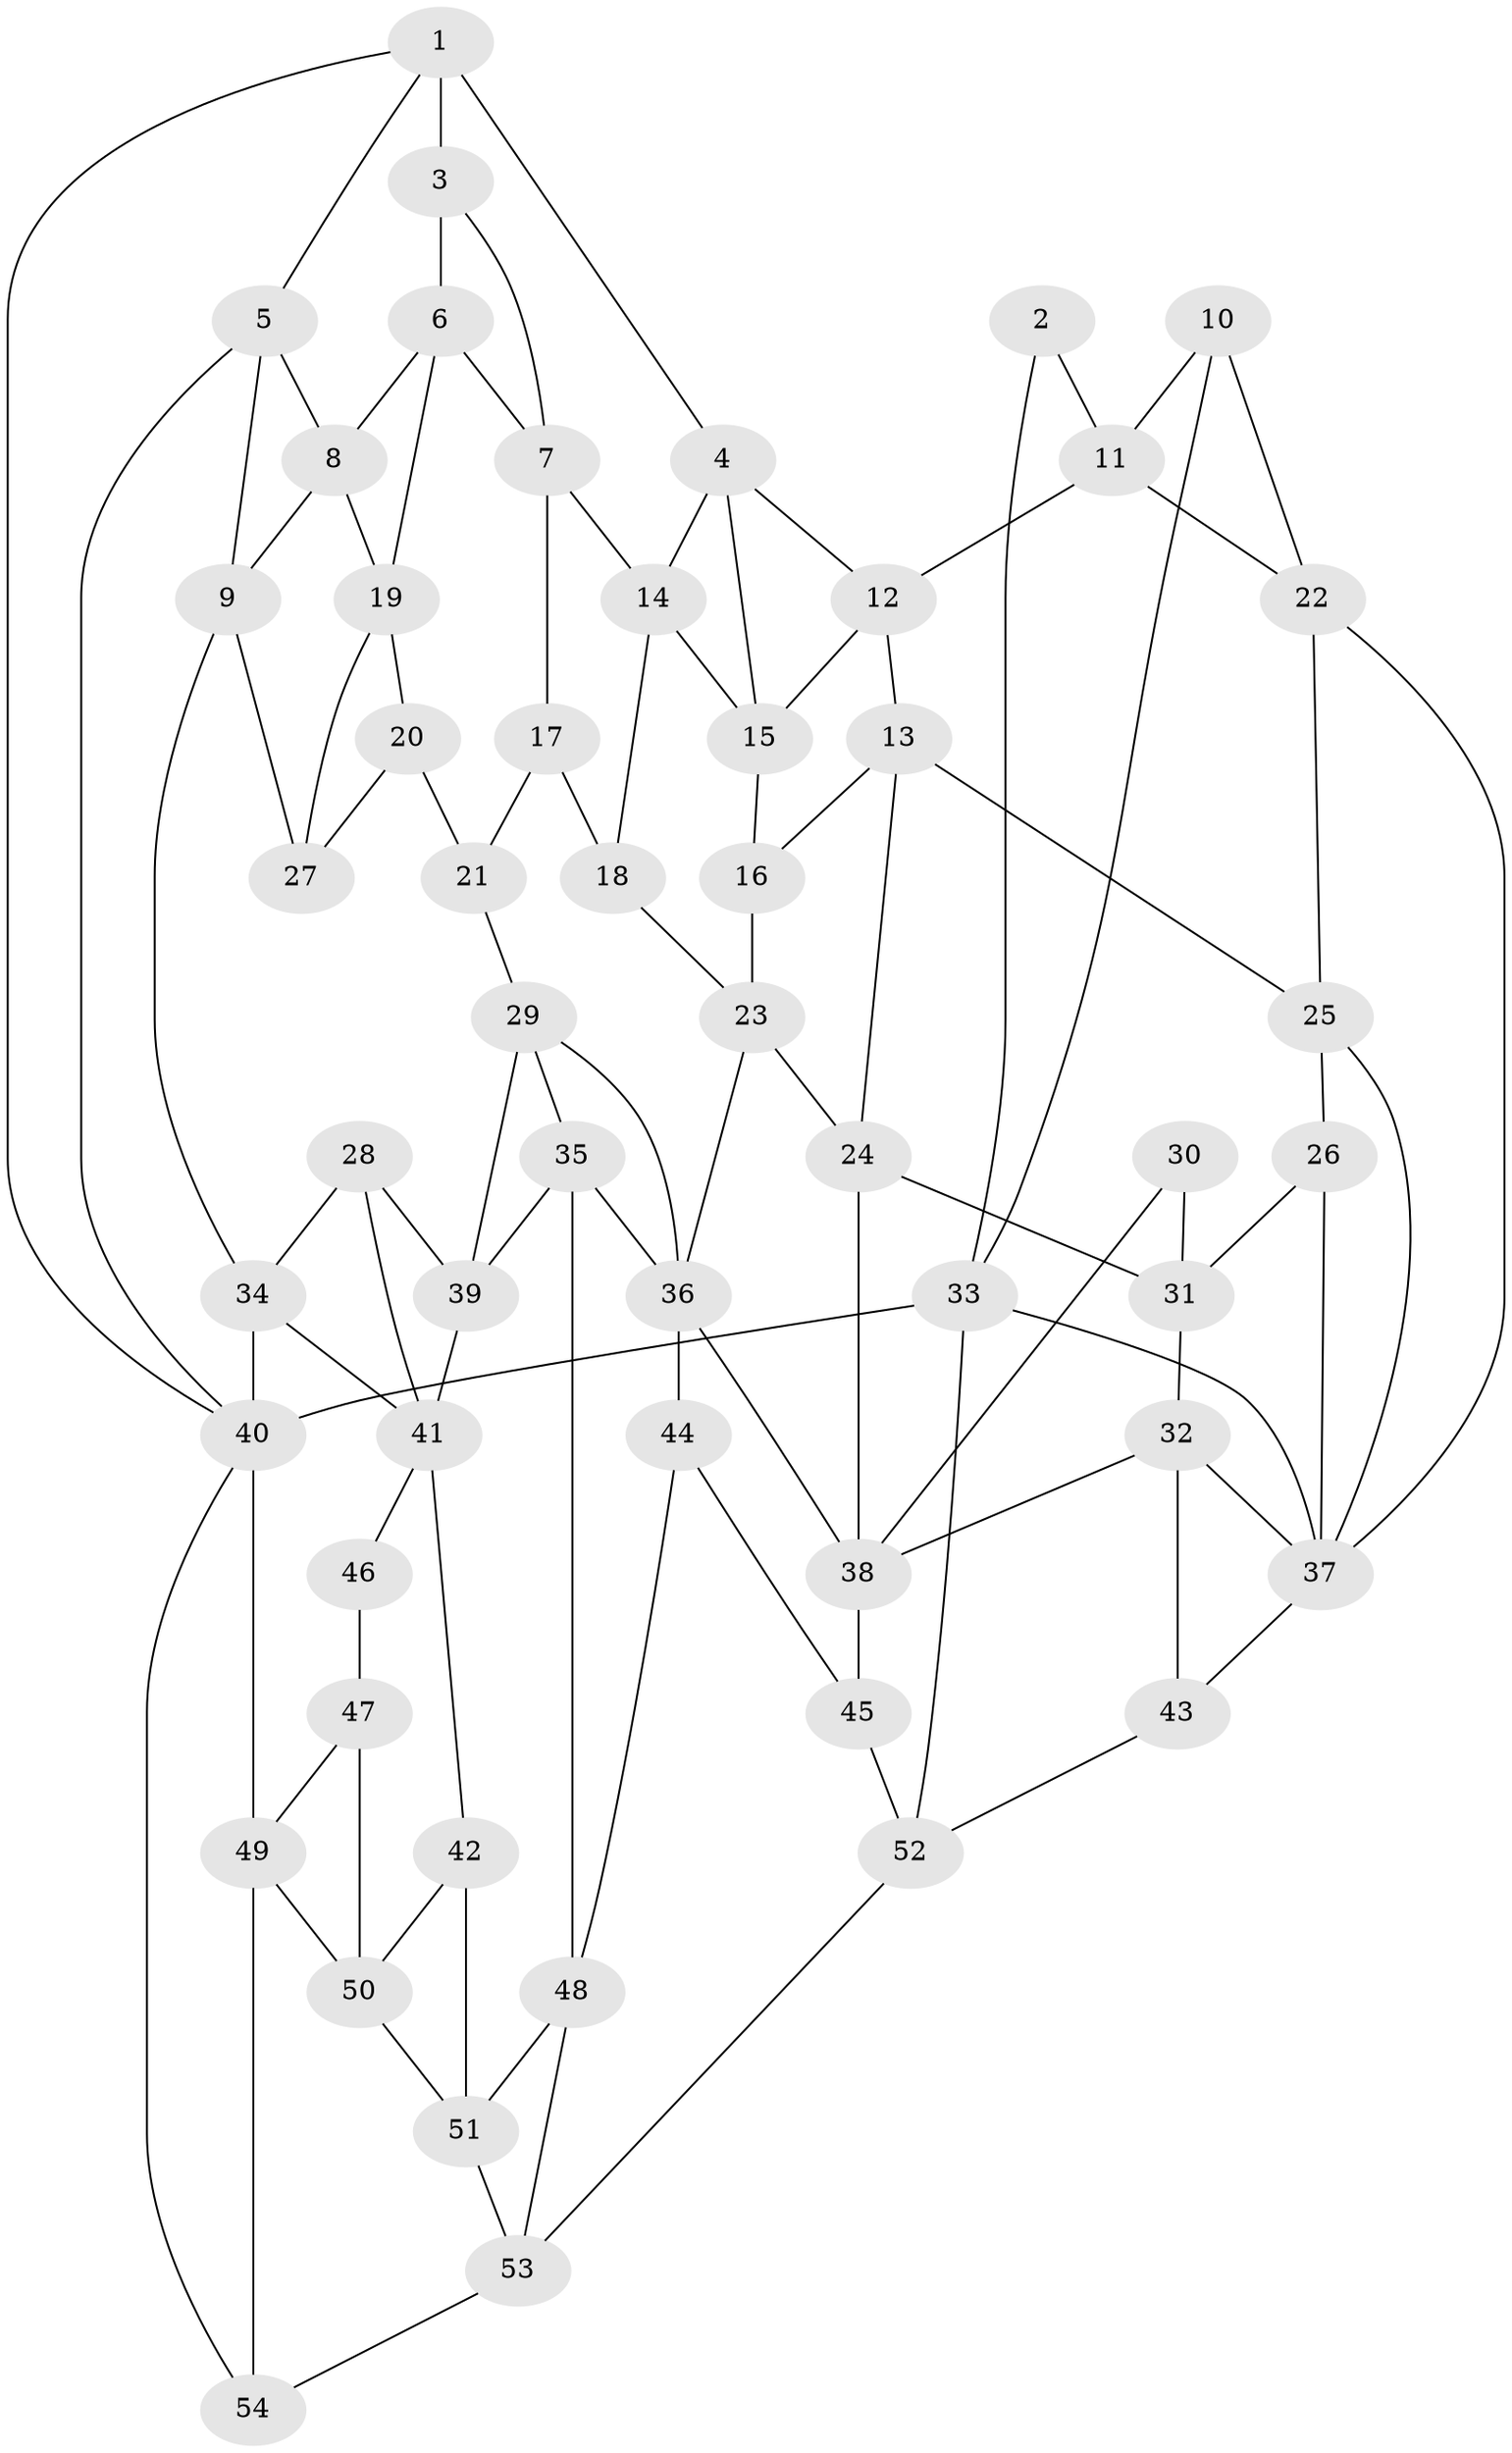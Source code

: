 // original degree distribution, {3: 0.027777777777777776, 4: 0.24074074074074073, 6: 0.24074074074074073, 5: 0.49074074074074076}
// Generated by graph-tools (version 1.1) at 2025/27/03/09/25 03:27:10]
// undirected, 54 vertices, 101 edges
graph export_dot {
graph [start="1"]
  node [color=gray90,style=filled];
  1;
  2;
  3;
  4;
  5;
  6;
  7;
  8;
  9;
  10;
  11;
  12;
  13;
  14;
  15;
  16;
  17;
  18;
  19;
  20;
  21;
  22;
  23;
  24;
  25;
  26;
  27;
  28;
  29;
  30;
  31;
  32;
  33;
  34;
  35;
  36;
  37;
  38;
  39;
  40;
  41;
  42;
  43;
  44;
  45;
  46;
  47;
  48;
  49;
  50;
  51;
  52;
  53;
  54;
  1 -- 3 [weight=2.0];
  1 -- 4 [weight=1.0];
  1 -- 5 [weight=1.0];
  1 -- 40 [weight=1.0];
  2 -- 11 [weight=1.0];
  2 -- 33 [weight=1.0];
  3 -- 6 [weight=1.0];
  3 -- 7 [weight=1.0];
  4 -- 12 [weight=1.0];
  4 -- 14 [weight=1.0];
  4 -- 15 [weight=1.0];
  5 -- 8 [weight=1.0];
  5 -- 9 [weight=1.0];
  5 -- 40 [weight=1.0];
  6 -- 7 [weight=1.0];
  6 -- 8 [weight=1.0];
  6 -- 19 [weight=1.0];
  7 -- 14 [weight=1.0];
  7 -- 17 [weight=1.0];
  8 -- 9 [weight=1.0];
  8 -- 19 [weight=1.0];
  9 -- 27 [weight=1.0];
  9 -- 34 [weight=1.0];
  10 -- 11 [weight=1.0];
  10 -- 22 [weight=1.0];
  10 -- 33 [weight=1.0];
  11 -- 12 [weight=1.0];
  11 -- 22 [weight=1.0];
  12 -- 13 [weight=1.0];
  12 -- 15 [weight=1.0];
  13 -- 16 [weight=1.0];
  13 -- 24 [weight=1.0];
  13 -- 25 [weight=1.0];
  14 -- 15 [weight=1.0];
  14 -- 18 [weight=1.0];
  15 -- 16 [weight=1.0];
  16 -- 23 [weight=1.0];
  17 -- 18 [weight=1.0];
  17 -- 21 [weight=2.0];
  18 -- 23 [weight=1.0];
  19 -- 20 [weight=1.0];
  19 -- 27 [weight=1.0];
  20 -- 21 [weight=1.0];
  20 -- 27 [weight=1.0];
  21 -- 29 [weight=1.0];
  22 -- 25 [weight=1.0];
  22 -- 37 [weight=1.0];
  23 -- 24 [weight=1.0];
  23 -- 36 [weight=1.0];
  24 -- 31 [weight=1.0];
  24 -- 38 [weight=1.0];
  25 -- 26 [weight=1.0];
  25 -- 37 [weight=1.0];
  26 -- 31 [weight=1.0];
  26 -- 37 [weight=1.0];
  28 -- 34 [weight=1.0];
  28 -- 39 [weight=1.0];
  28 -- 41 [weight=1.0];
  29 -- 35 [weight=1.0];
  29 -- 36 [weight=1.0];
  29 -- 39 [weight=1.0];
  30 -- 31 [weight=1.0];
  30 -- 38 [weight=2.0];
  31 -- 32 [weight=1.0];
  32 -- 37 [weight=1.0];
  32 -- 38 [weight=1.0];
  32 -- 43 [weight=1.0];
  33 -- 37 [weight=1.0];
  33 -- 40 [weight=2.0];
  33 -- 52 [weight=1.0];
  34 -- 40 [weight=1.0];
  34 -- 41 [weight=1.0];
  35 -- 36 [weight=1.0];
  35 -- 39 [weight=1.0];
  35 -- 48 [weight=1.0];
  36 -- 38 [weight=1.0];
  36 -- 44 [weight=2.0];
  37 -- 43 [weight=1.0];
  38 -- 45 [weight=1.0];
  39 -- 41 [weight=2.0];
  40 -- 49 [weight=1.0];
  40 -- 54 [weight=1.0];
  41 -- 42 [weight=1.0];
  41 -- 46 [weight=1.0];
  42 -- 50 [weight=1.0];
  42 -- 51 [weight=1.0];
  43 -- 52 [weight=1.0];
  44 -- 45 [weight=1.0];
  44 -- 48 [weight=1.0];
  45 -- 52 [weight=1.0];
  46 -- 47 [weight=2.0];
  47 -- 49 [weight=1.0];
  47 -- 50 [weight=1.0];
  48 -- 51 [weight=1.0];
  48 -- 53 [weight=1.0];
  49 -- 50 [weight=1.0];
  49 -- 54 [weight=1.0];
  50 -- 51 [weight=1.0];
  51 -- 53 [weight=1.0];
  52 -- 53 [weight=1.0];
  53 -- 54 [weight=1.0];
}
